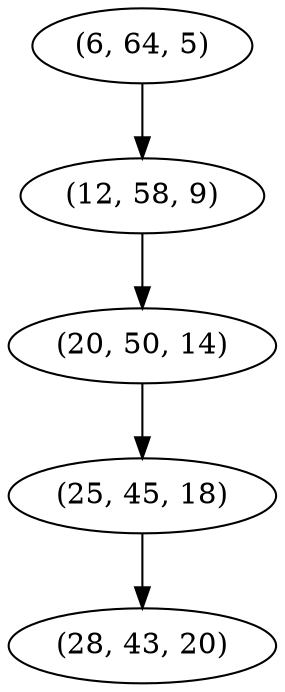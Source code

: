 digraph tree {
    "(6, 64, 5)";
    "(12, 58, 9)";
    "(20, 50, 14)";
    "(25, 45, 18)";
    "(28, 43, 20)";
    "(6, 64, 5)" -> "(12, 58, 9)";
    "(12, 58, 9)" -> "(20, 50, 14)";
    "(20, 50, 14)" -> "(25, 45, 18)";
    "(25, 45, 18)" -> "(28, 43, 20)";
}
